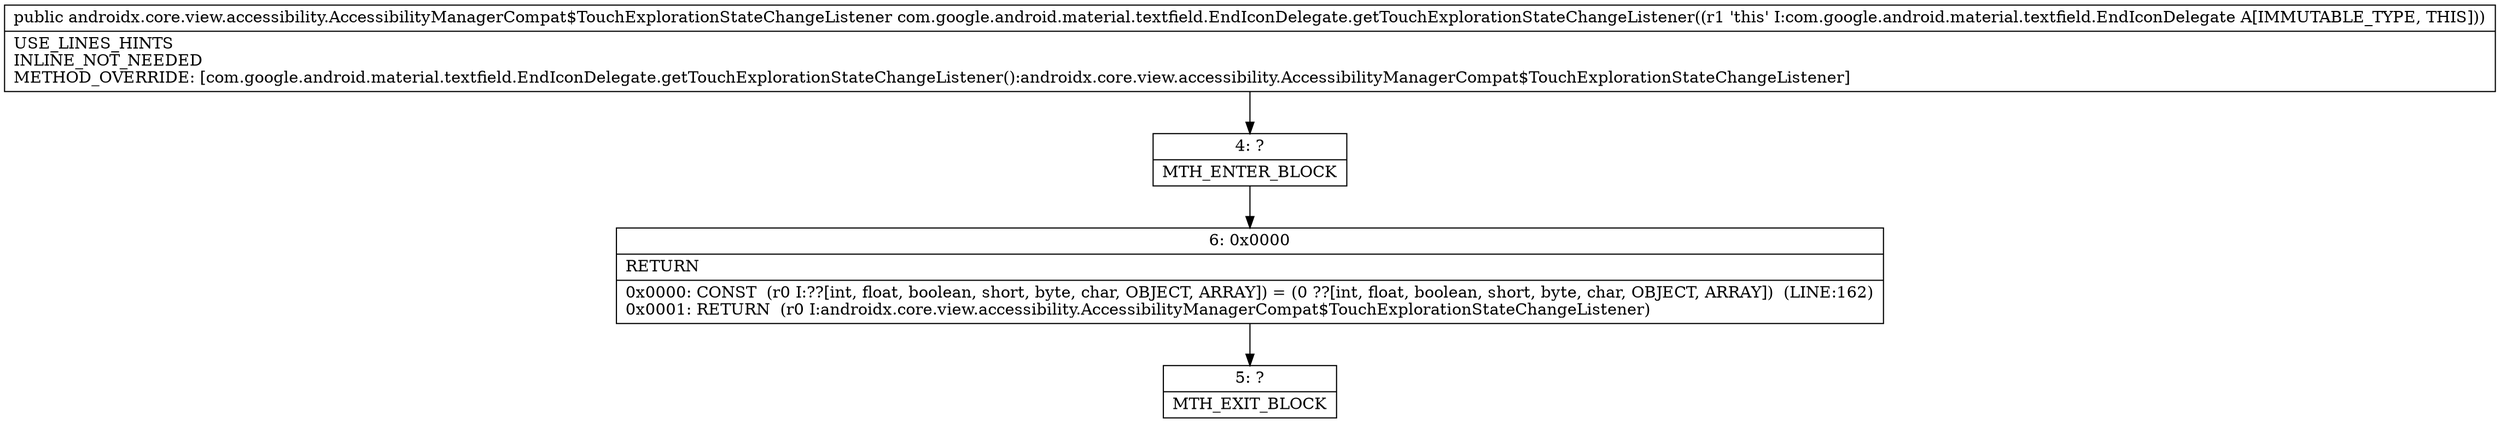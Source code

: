 digraph "CFG forcom.google.android.material.textfield.EndIconDelegate.getTouchExplorationStateChangeListener()Landroidx\/core\/view\/accessibility\/AccessibilityManagerCompat$TouchExplorationStateChangeListener;" {
Node_4 [shape=record,label="{4\:\ ?|MTH_ENTER_BLOCK\l}"];
Node_6 [shape=record,label="{6\:\ 0x0000|RETURN\l|0x0000: CONST  (r0 I:??[int, float, boolean, short, byte, char, OBJECT, ARRAY]) = (0 ??[int, float, boolean, short, byte, char, OBJECT, ARRAY])  (LINE:162)\l0x0001: RETURN  (r0 I:androidx.core.view.accessibility.AccessibilityManagerCompat$TouchExplorationStateChangeListener) \l}"];
Node_5 [shape=record,label="{5\:\ ?|MTH_EXIT_BLOCK\l}"];
MethodNode[shape=record,label="{public androidx.core.view.accessibility.AccessibilityManagerCompat$TouchExplorationStateChangeListener com.google.android.material.textfield.EndIconDelegate.getTouchExplorationStateChangeListener((r1 'this' I:com.google.android.material.textfield.EndIconDelegate A[IMMUTABLE_TYPE, THIS]))  | USE_LINES_HINTS\lINLINE_NOT_NEEDED\lMETHOD_OVERRIDE: [com.google.android.material.textfield.EndIconDelegate.getTouchExplorationStateChangeListener():androidx.core.view.accessibility.AccessibilityManagerCompat$TouchExplorationStateChangeListener]\l}"];
MethodNode -> Node_4;Node_4 -> Node_6;
Node_6 -> Node_5;
}


